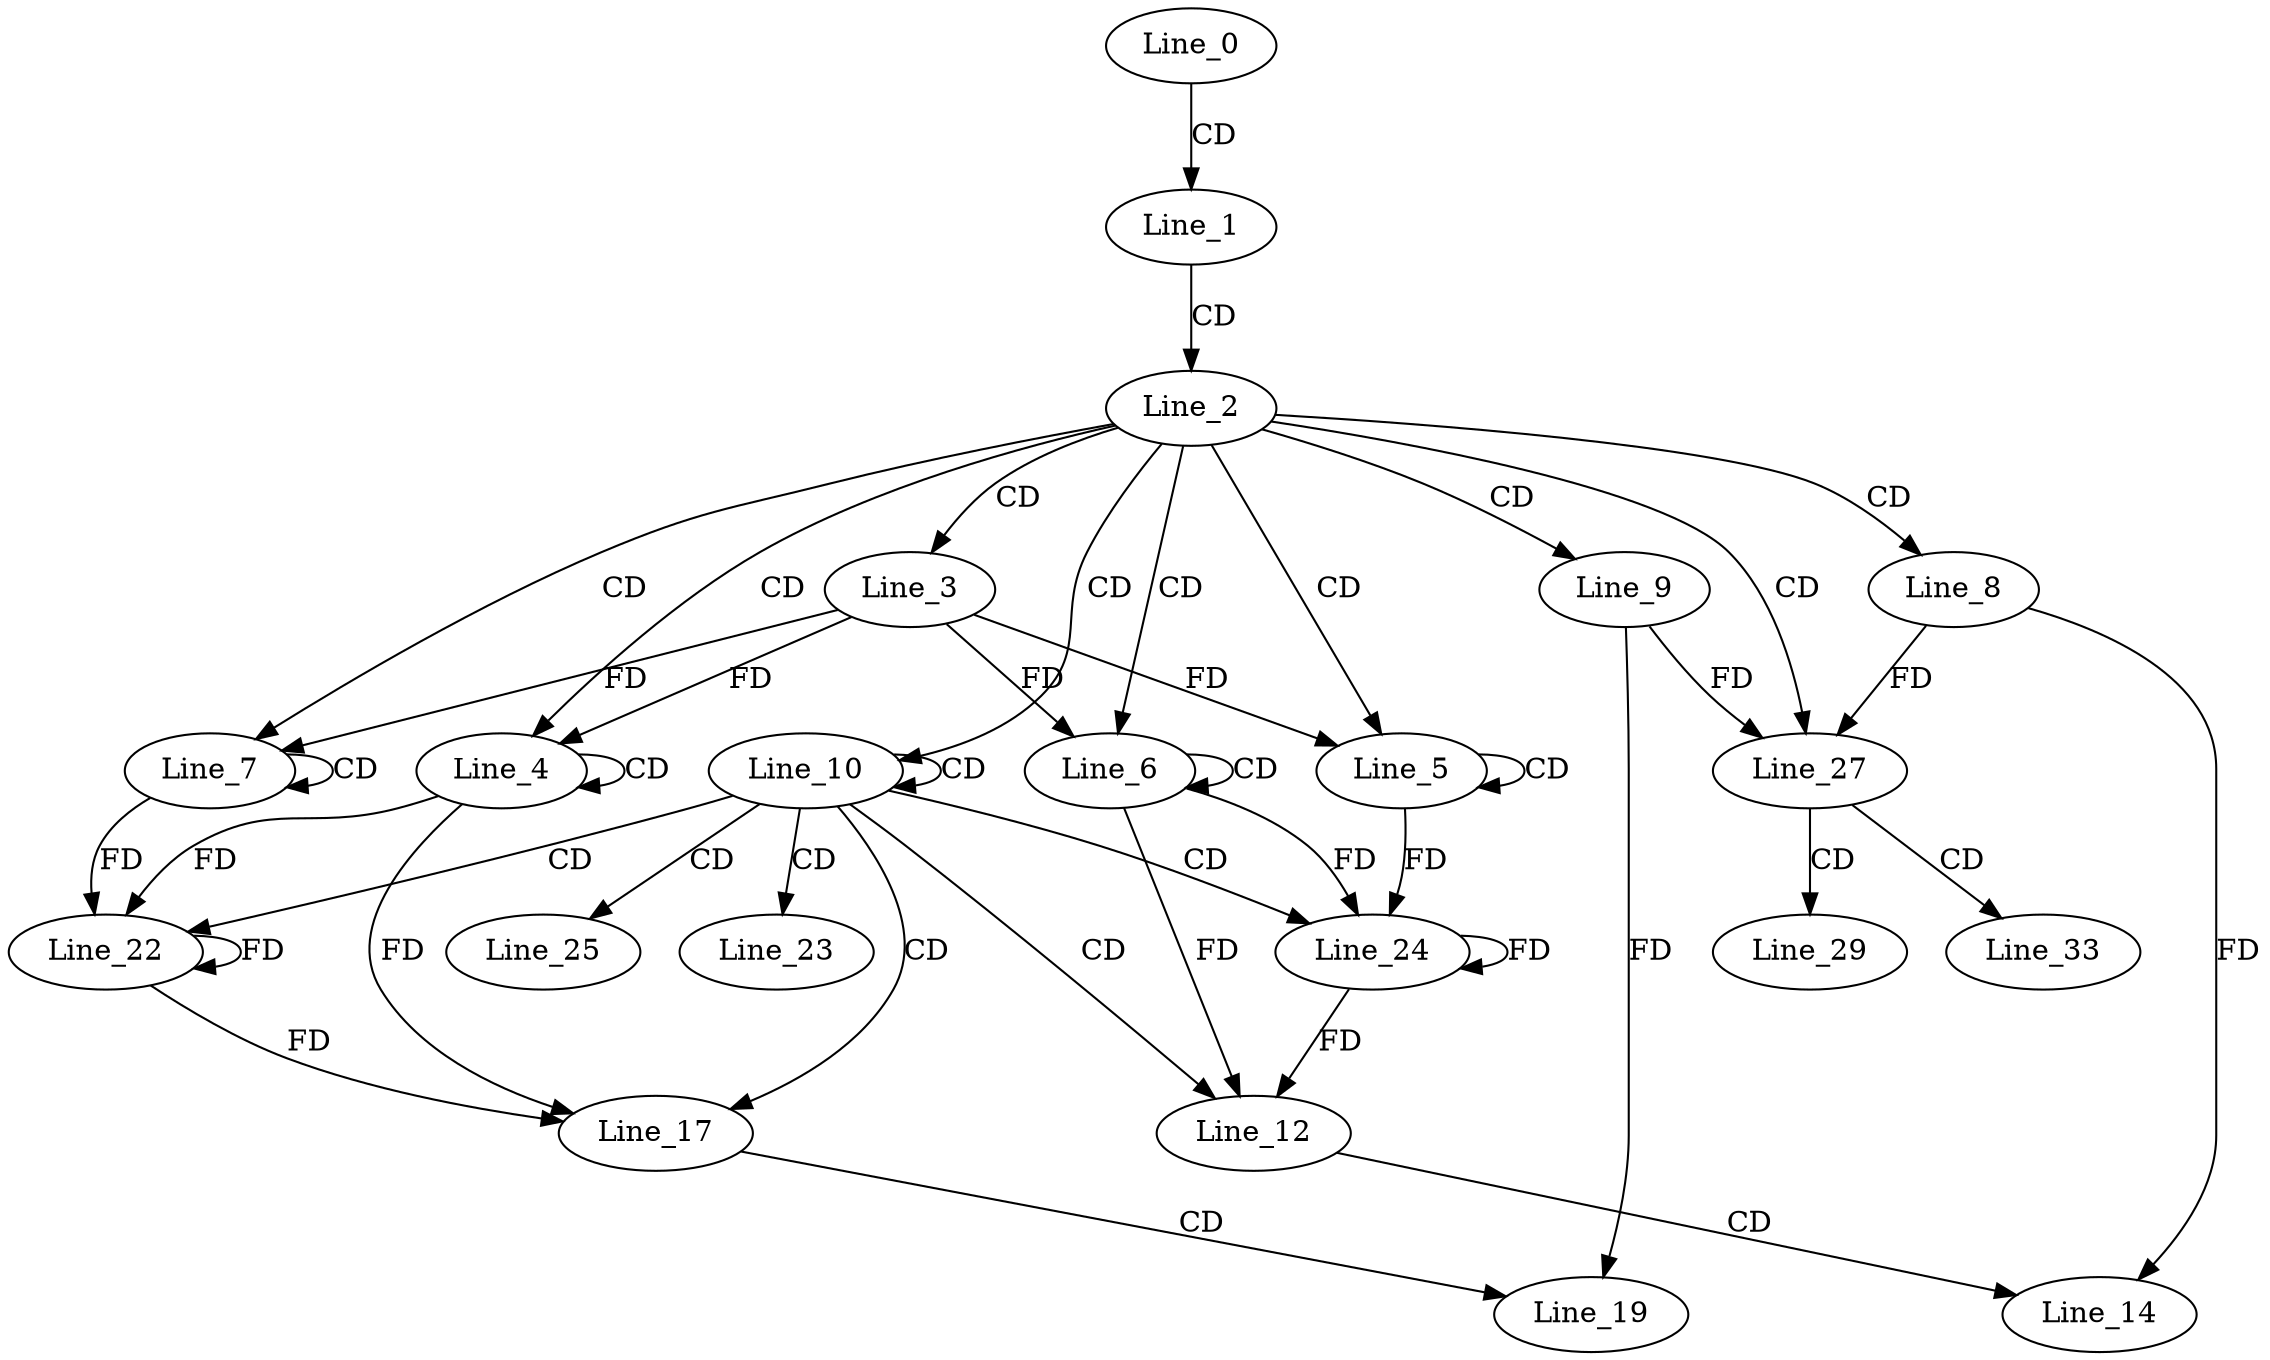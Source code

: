 digraph G {
  Line_0;
  Line_1;
  Line_2;
  Line_3;
  Line_4;
  Line_4;
  Line_5;
  Line_5;
  Line_6;
  Line_6;
  Line_7;
  Line_7;
  Line_8;
  Line_9;
  Line_10;
  Line_12;
  Line_14;
  Line_17;
  Line_19;
  Line_22;
  Line_23;
  Line_24;
  Line_25;
  Line_27;
  Line_29;
  Line_33;
  Line_0 -> Line_1 [ label="CD" ];
  Line_1 -> Line_2 [ label="CD" ];
  Line_2 -> Line_3 [ label="CD" ];
  Line_2 -> Line_4 [ label="CD" ];
  Line_4 -> Line_4 [ label="CD" ];
  Line_3 -> Line_4 [ label="FD" ];
  Line_2 -> Line_5 [ label="CD" ];
  Line_5 -> Line_5 [ label="CD" ];
  Line_3 -> Line_5 [ label="FD" ];
  Line_2 -> Line_6 [ label="CD" ];
  Line_6 -> Line_6 [ label="CD" ];
  Line_3 -> Line_6 [ label="FD" ];
  Line_2 -> Line_7 [ label="CD" ];
  Line_7 -> Line_7 [ label="CD" ];
  Line_3 -> Line_7 [ label="FD" ];
  Line_2 -> Line_8 [ label="CD" ];
  Line_2 -> Line_9 [ label="CD" ];
  Line_2 -> Line_10 [ label="CD" ];
  Line_10 -> Line_10 [ label="CD" ];
  Line_10 -> Line_12 [ label="CD" ];
  Line_6 -> Line_12 [ label="FD" ];
  Line_12 -> Line_14 [ label="CD" ];
  Line_8 -> Line_14 [ label="FD" ];
  Line_10 -> Line_17 [ label="CD" ];
  Line_4 -> Line_17 [ label="FD" ];
  Line_17 -> Line_19 [ label="CD" ];
  Line_9 -> Line_19 [ label="FD" ];
  Line_10 -> Line_22 [ label="CD" ];
  Line_22 -> Line_22 [ label="FD" ];
  Line_4 -> Line_22 [ label="FD" ];
  Line_7 -> Line_22 [ label="FD" ];
  Line_10 -> Line_23 [ label="CD" ];
  Line_10 -> Line_24 [ label="CD" ];
  Line_24 -> Line_24 [ label="FD" ];
  Line_6 -> Line_24 [ label="FD" ];
  Line_5 -> Line_24 [ label="FD" ];
  Line_10 -> Line_25 [ label="CD" ];
  Line_2 -> Line_27 [ label="CD" ];
  Line_8 -> Line_27 [ label="FD" ];
  Line_9 -> Line_27 [ label="FD" ];
  Line_27 -> Line_29 [ label="CD" ];
  Line_27 -> Line_33 [ label="CD" ];
  Line_24 -> Line_12 [ label="FD" ];
  Line_22 -> Line_17 [ label="FD" ];
}
